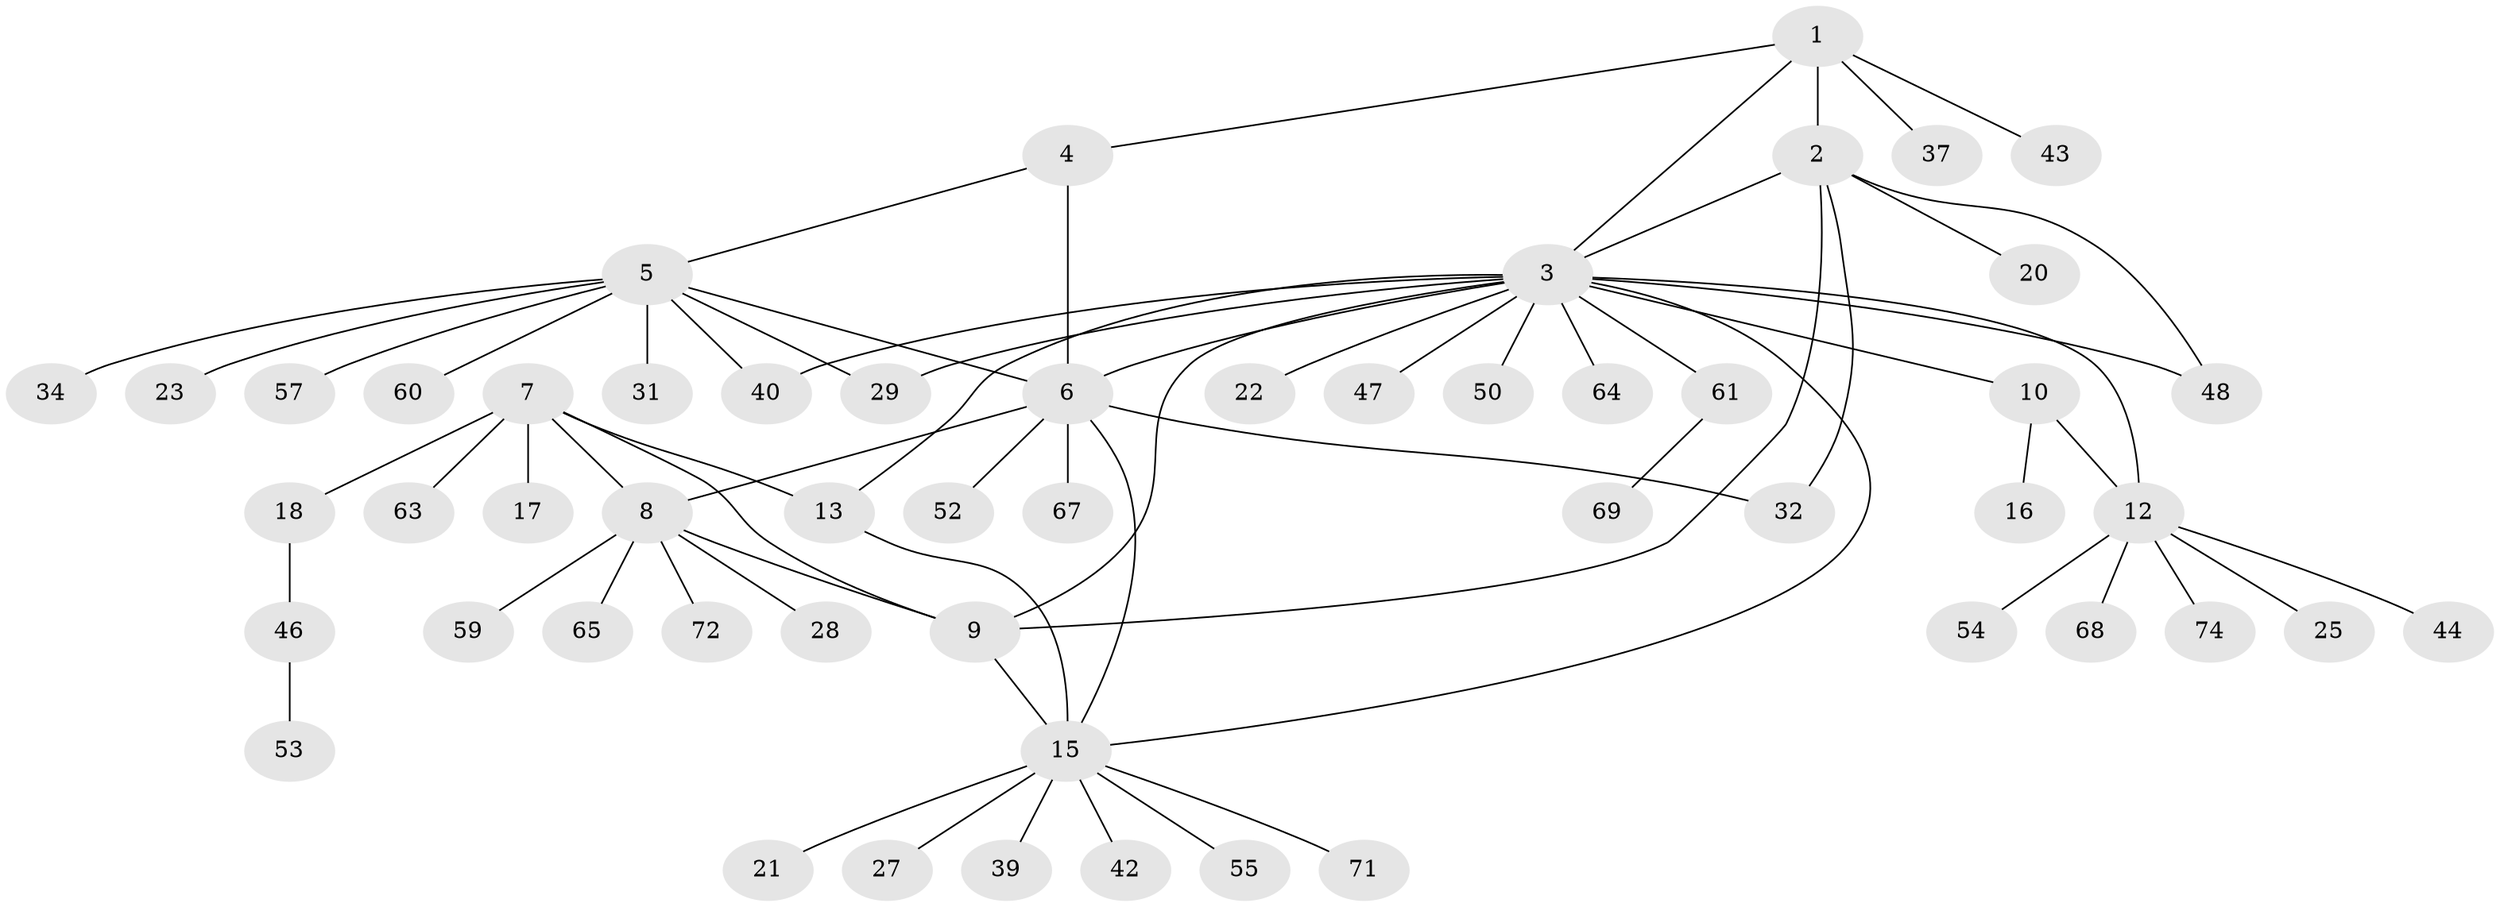 // Generated by graph-tools (version 1.1) at 2025/52/02/27/25 19:52:21]
// undirected, 54 vertices, 68 edges
graph export_dot {
graph [start="1"]
  node [color=gray90,style=filled];
  1 [super="+73"];
  2 [super="+35"];
  3 [super="+11"];
  4 [super="+51"];
  5 [super="+33"];
  6 [super="+36"];
  7 [super="+45"];
  8 [super="+26"];
  9 [super="+24"];
  10;
  12 [super="+49"];
  13 [super="+14"];
  15 [super="+19"];
  16;
  17;
  18;
  20 [super="+58"];
  21;
  22 [super="+38"];
  23;
  25;
  27 [super="+70"];
  28 [super="+30"];
  29;
  31;
  32;
  34;
  37;
  39;
  40 [super="+41"];
  42;
  43;
  44;
  46 [super="+66"];
  47 [super="+56"];
  48;
  50;
  52;
  53;
  54;
  55;
  57;
  59;
  60;
  61 [super="+62"];
  63;
  64;
  65;
  67;
  68;
  69;
  71;
  72;
  74;
  1 -- 2;
  1 -- 3;
  1 -- 4;
  1 -- 37;
  1 -- 43;
  2 -- 3;
  2 -- 9;
  2 -- 20;
  2 -- 32;
  2 -- 48;
  3 -- 22;
  3 -- 29;
  3 -- 47;
  3 -- 64;
  3 -- 6;
  3 -- 9;
  3 -- 10;
  3 -- 12;
  3 -- 15;
  3 -- 48;
  3 -- 50;
  3 -- 61;
  3 -- 13;
  3 -- 40;
  4 -- 5;
  4 -- 6;
  5 -- 6;
  5 -- 23;
  5 -- 29;
  5 -- 31;
  5 -- 34;
  5 -- 40;
  5 -- 57;
  5 -- 60;
  6 -- 8;
  6 -- 15;
  6 -- 52;
  6 -- 67;
  6 -- 32;
  7 -- 8;
  7 -- 9;
  7 -- 13;
  7 -- 17;
  7 -- 18;
  7 -- 63;
  8 -- 9;
  8 -- 28;
  8 -- 59;
  8 -- 65;
  8 -- 72;
  9 -- 15;
  10 -- 12;
  10 -- 16;
  12 -- 25;
  12 -- 44;
  12 -- 54;
  12 -- 68;
  12 -- 74;
  13 -- 15 [weight=2];
  15 -- 27;
  15 -- 39;
  15 -- 42;
  15 -- 55;
  15 -- 21;
  15 -- 71;
  18 -- 46;
  46 -- 53;
  61 -- 69;
}
